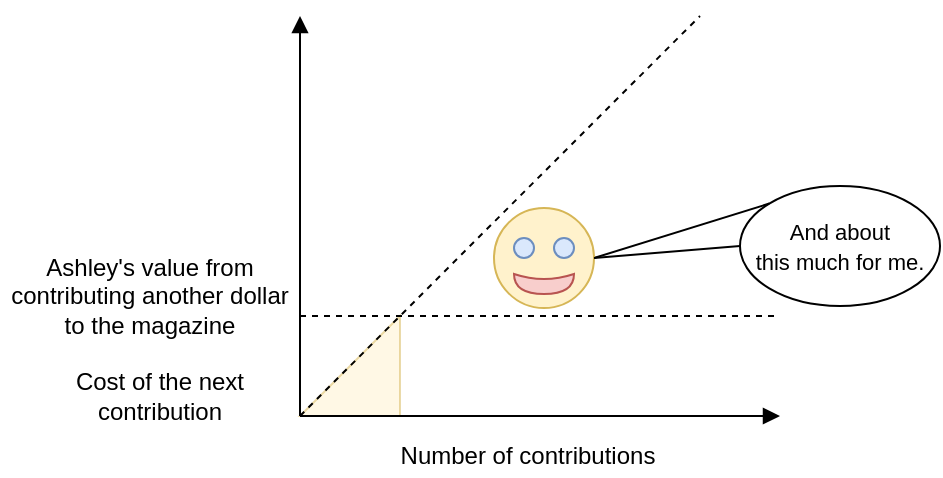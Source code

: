 <mxfile version="12.2.2" type="device" pages="1"><diagram id="TkrngekQSHLsfudDQxtC" name="Page-1"><mxGraphModel dx="1338" dy="753" grid="1" gridSize="10" guides="1" tooltips="1" connect="1" arrows="1" fold="1" page="1" pageScale="1" pageWidth="850" pageHeight="1100" math="0" shadow="0"><root><mxCell id="0"/><mxCell id="1" parent="0"/><mxCell id="fBCS0t24-EfB5SKOK8dp-1" value="" style="shape=card;whiteSpace=wrap;html=1;fillColor=#fff2cc;opacity=50;size=124;strokeColor=#d6b656;" vertex="1" parent="1"><mxGeometry x="200" y="350" width="50" height="50" as="geometry"/></mxCell><mxCell id="fBCS0t24-EfB5SKOK8dp-2" value="" style="endArrow=block;html=1;endFill=1;" edge="1" parent="1"><mxGeometry width="50" height="50" relative="1" as="geometry"><mxPoint x="200" y="400" as="sourcePoint"/><mxPoint x="200" y="200" as="targetPoint"/></mxGeometry></mxCell><mxCell id="fBCS0t24-EfB5SKOK8dp-3" value="" style="endArrow=block;html=1;endFill=1;" edge="1" parent="1"><mxGeometry width="50" height="50" relative="1" as="geometry"><mxPoint x="200" y="400" as="sourcePoint"/><mxPoint x="440" y="400" as="targetPoint"/></mxGeometry></mxCell><mxCell id="fBCS0t24-EfB5SKOK8dp-4" value="" style="endArrow=none;html=1;dashed=1;exitX=0;exitY=1;exitDx=0;exitDy=0;exitPerimeter=0;" edge="1" parent="1"><mxGeometry width="50" height="50" relative="1" as="geometry"><mxPoint x="200" y="400" as="sourcePoint"/><mxPoint x="400" y="200" as="targetPoint"/></mxGeometry></mxCell><mxCell id="fBCS0t24-EfB5SKOK8dp-5" value="" style="endArrow=none;dashed=1;html=1;" edge="1" parent="1"><mxGeometry width="50" height="50" relative="1" as="geometry"><mxPoint x="200" y="350" as="sourcePoint"/><mxPoint x="440" y="350" as="targetPoint"/></mxGeometry></mxCell><mxCell id="fBCS0t24-EfB5SKOK8dp-13" value="Number of contributions" style="text;html=1;strokeColor=none;fillColor=none;align=center;verticalAlign=middle;whiteSpace=wrap;rounded=0;" vertex="1" parent="1"><mxGeometry x="248" y="410" width="132" height="20" as="geometry"/></mxCell><mxCell id="fBCS0t24-EfB5SKOK8dp-14" value="Cost of the next contribution" style="text;html=1;strokeColor=none;fillColor=none;align=center;verticalAlign=middle;whiteSpace=wrap;rounded=0;" vertex="1" parent="1"><mxGeometry x="60" y="380" width="140" height="20" as="geometry"/></mxCell><mxCell id="fBCS0t24-EfB5SKOK8dp-15" value="Ashley's value from contributing another dollar to the magazine" style="text;html=1;strokeColor=none;fillColor=none;align=center;verticalAlign=middle;whiteSpace=wrap;rounded=0;" vertex="1" parent="1"><mxGeometry x="50" y="330" width="150" height="20" as="geometry"/></mxCell><mxCell id="fBCS0t24-EfB5SKOK8dp-16" style="edgeStyle=none;rounded=0;orthogonalLoop=1;jettySize=auto;html=1;exitX=1;exitY=0.5;exitDx=0;exitDy=0;entryX=0;entryY=0;entryDx=0;entryDy=0;endArrow=none;endFill=0;" edge="1" parent="1" source="fBCS0t24-EfB5SKOK8dp-17" target="fBCS0t24-EfB5SKOK8dp-21"><mxGeometry relative="1" as="geometry"/></mxCell><mxCell id="fBCS0t24-EfB5SKOK8dp-17" value="" style="ellipse;whiteSpace=wrap;html=1;aspect=fixed;fontFamily=Helvetica;fontSize=12;fontColor=#000000;align=center;strokeColor=#d6b656;fillColor=#fff2cc;" vertex="1" parent="1"><mxGeometry x="297" y="296" width="50" height="50" as="geometry"/></mxCell><mxCell id="fBCS0t24-EfB5SKOK8dp-18" value="" style="ellipse;whiteSpace=wrap;html=1;fillColor=#dae8fc;strokeColor=#6c8ebf;" vertex="1" parent="1"><mxGeometry x="307" y="311" width="10" height="10" as="geometry"/></mxCell><mxCell id="fBCS0t24-EfB5SKOK8dp-19" value="" style="ellipse;whiteSpace=wrap;html=1;fillColor=#dae8fc;strokeColor=#6c8ebf;" vertex="1" parent="1"><mxGeometry x="327" y="311" width="10" height="10" as="geometry"/></mxCell><mxCell id="fBCS0t24-EfB5SKOK8dp-20" value="" style="shape=xor;whiteSpace=wrap;html=1;fillColor=#f8cecc;direction=south;strokeColor=#b85450;" vertex="1" parent="1"><mxGeometry x="307" y="329" width="30" height="10" as="geometry"/></mxCell><mxCell id="fBCS0t24-EfB5SKOK8dp-21" value="&lt;div&gt;&lt;font style=&quot;font-size: 11px&quot;&gt;And about&lt;/font&gt;&lt;/div&gt;&lt;div&gt;&lt;font style=&quot;font-size: 11px&quot;&gt;this much for me.&lt;/font&gt;&lt;/div&gt;" style="ellipse;whiteSpace=wrap;html=1;fillColor=none;" vertex="1" parent="1"><mxGeometry x="420" y="285" width="100" height="60" as="geometry"/></mxCell><mxCell id="fBCS0t24-EfB5SKOK8dp-22" style="edgeStyle=none;rounded=0;orthogonalLoop=1;jettySize=auto;html=1;exitX=1;exitY=0.5;exitDx=0;exitDy=0;entryX=0;entryY=0.5;entryDx=0;entryDy=0;endArrow=none;endFill=0;" edge="1" parent="1" source="fBCS0t24-EfB5SKOK8dp-17" target="fBCS0t24-EfB5SKOK8dp-21"><mxGeometry relative="1" as="geometry"><mxPoint x="257.678" y="317.322" as="sourcePoint"/><mxPoint x="280" y="270" as="targetPoint"/></mxGeometry></mxCell></root></mxGraphModel></diagram></mxfile>